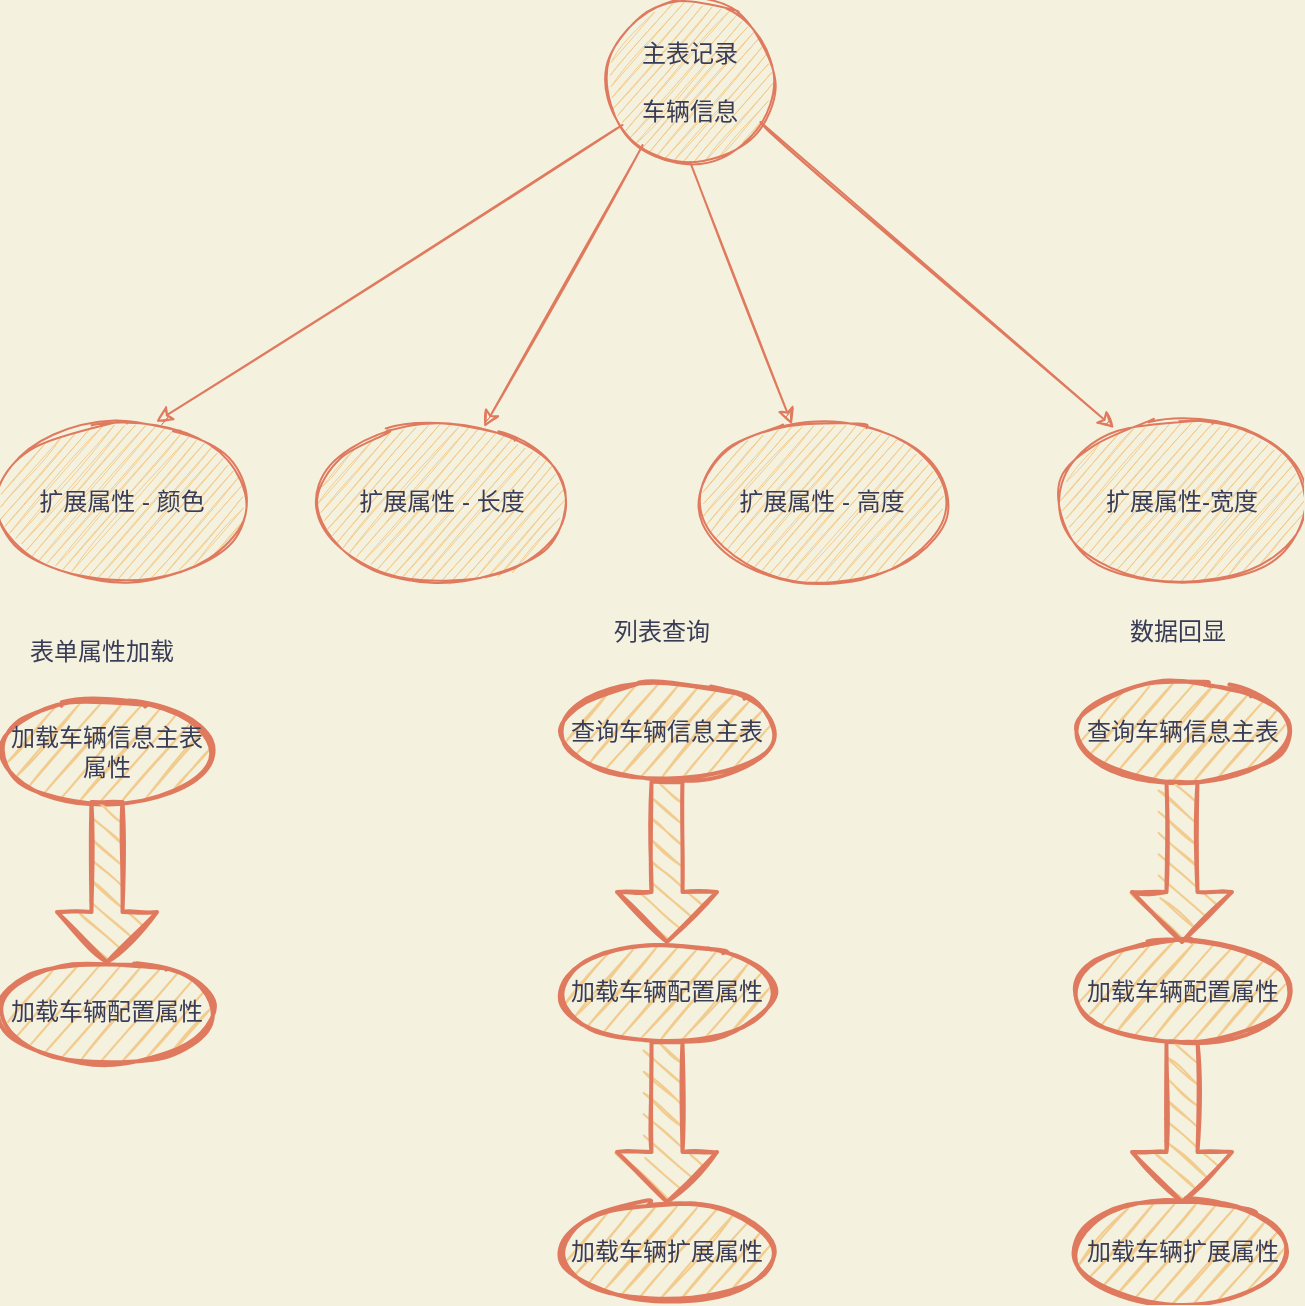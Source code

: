 <mxfile version="15.5.9" type="github">
  <diagram id="NGr0LPWtKBCf_N33pBbX" name="Page-1">
    <mxGraphModel dx="1298" dy="866" grid="1" gridSize="10" guides="1" tooltips="1" connect="1" arrows="1" fold="1" page="1" pageScale="1" pageWidth="827" pageHeight="1169" background="#F4F1DE" math="0" shadow="0">
      <root>
        <mxCell id="0" />
        <mxCell id="1" parent="0" />
        <mxCell id="n8QXb9TwwnBLtfPOe3GQ-1" value="扩展属性 - 颜色" style="ellipse;whiteSpace=wrap;html=1;fillColor=#F2CC8F;strokeColor=#E07A5F;fontColor=#393C56;rounded=1;sketch=1;" vertex="1" parent="1">
          <mxGeometry x="100" y="320" width="120" height="80" as="geometry" />
        </mxCell>
        <mxCell id="n8QXb9TwwnBLtfPOe3GQ-2" value="扩展属性 - 长度" style="ellipse;whiteSpace=wrap;html=1;fillColor=#F2CC8F;strokeColor=#E07A5F;fontColor=#393C56;rounded=1;sketch=1;" vertex="1" parent="1">
          <mxGeometry x="260" y="320" width="120" height="80" as="geometry" />
        </mxCell>
        <mxCell id="n8QXb9TwwnBLtfPOe3GQ-3" value="扩展属性 - 高度" style="ellipse;whiteSpace=wrap;html=1;fillColor=#F2CC8F;strokeColor=#E07A5F;fontColor=#393C56;rounded=1;sketch=1;" vertex="1" parent="1">
          <mxGeometry x="450" y="320" width="120" height="80" as="geometry" />
        </mxCell>
        <mxCell id="n8QXb9TwwnBLtfPOe3GQ-4" value="扩展属性-宽度" style="ellipse;whiteSpace=wrap;html=1;fillColor=#F2CC8F;strokeColor=#E07A5F;fontColor=#393C56;rounded=1;sketch=1;" vertex="1" parent="1">
          <mxGeometry x="630" y="320" width="120" height="80" as="geometry" />
        </mxCell>
        <mxCell id="n8QXb9TwwnBLtfPOe3GQ-6" value="主表记录&lt;br&gt;&lt;br&gt;车辆信息" style="ellipse;whiteSpace=wrap;html=1;aspect=fixed;fillColor=#F2CC8F;strokeColor=#E07A5F;fontColor=#393C56;rounded=1;sketch=1;" vertex="1" parent="1">
          <mxGeometry x="404" y="110" width="80" height="80" as="geometry" />
        </mxCell>
        <mxCell id="n8QXb9TwwnBLtfPOe3GQ-14" value="" style="endArrow=classic;html=1;entryX=0.642;entryY=0;entryDx=0;entryDy=0;entryPerimeter=0;strokeColor=#E07A5F;fontColor=#393C56;labelBackgroundColor=#F4F1DE;sketch=1;curved=1;" edge="1" parent="1" source="n8QXb9TwwnBLtfPOe3GQ-6" target="n8QXb9TwwnBLtfPOe3GQ-1">
          <mxGeometry width="50" height="50" relative="1" as="geometry">
            <mxPoint x="310" y="270" as="sourcePoint" />
            <mxPoint x="280" y="300" as="targetPoint" />
          </mxGeometry>
        </mxCell>
        <mxCell id="n8QXb9TwwnBLtfPOe3GQ-15" value="" style="endArrow=classic;html=1;strokeColor=#E07A5F;fontColor=#393C56;labelBackgroundColor=#F4F1DE;sketch=1;curved=1;" edge="1" parent="1" target="n8QXb9TwwnBLtfPOe3GQ-2">
          <mxGeometry width="50" height="50" relative="1" as="geometry">
            <mxPoint x="420.295" y="181.541" as="sourcePoint" />
            <mxPoint x="187.04" y="330" as="targetPoint" />
          </mxGeometry>
        </mxCell>
        <mxCell id="n8QXb9TwwnBLtfPOe3GQ-16" value="" style="endArrow=classic;html=1;exitX=0.5;exitY=1;exitDx=0;exitDy=0;strokeColor=#E07A5F;fontColor=#393C56;labelBackgroundColor=#F4F1DE;sketch=1;curved=1;" edge="1" parent="1" source="n8QXb9TwwnBLtfPOe3GQ-6" target="n8QXb9TwwnBLtfPOe3GQ-3">
          <mxGeometry width="50" height="50" relative="1" as="geometry">
            <mxPoint x="430.295" y="191.541" as="sourcePoint" />
            <mxPoint x="351.044" y="332.541" as="targetPoint" />
          </mxGeometry>
        </mxCell>
        <mxCell id="n8QXb9TwwnBLtfPOe3GQ-17" value="" style="endArrow=classic;html=1;entryX=0.217;entryY=0.038;entryDx=0;entryDy=0;entryPerimeter=0;strokeColor=#E07A5F;fontColor=#393C56;labelBackgroundColor=#F4F1DE;sketch=1;curved=1;" edge="1" parent="1" target="n8QXb9TwwnBLtfPOe3GQ-4">
          <mxGeometry width="50" height="50" relative="1" as="geometry">
            <mxPoint x="479.255" y="170.001" as="sourcePoint" />
            <mxPoint x="400.004" y="311.001" as="targetPoint" />
          </mxGeometry>
        </mxCell>
        <mxCell id="n8QXb9TwwnBLtfPOe3GQ-18" value="表单属性加载" style="text;html=1;strokeColor=none;fillColor=none;align=center;verticalAlign=middle;whiteSpace=wrap;fontColor=#393C56;rounded=1;sketch=1;" vertex="1" parent="1">
          <mxGeometry x="105" y="420" width="90" height="30" as="geometry" />
        </mxCell>
        <mxCell id="n8QXb9TwwnBLtfPOe3GQ-19" value="加载车辆信息主表属性" style="strokeWidth=2;html=1;shape=mxgraph.flowchart.start_2;whiteSpace=wrap;fillColor=#F2CC8F;strokeColor=#E07A5F;fontColor=#393C56;rounded=1;sketch=1;" vertex="1" parent="1">
          <mxGeometry x="100" y="460" width="105" height="50" as="geometry" />
        </mxCell>
        <mxCell id="n8QXb9TwwnBLtfPOe3GQ-20" value="" style="verticalLabelPosition=bottom;verticalAlign=top;html=1;strokeWidth=2;shape=mxgraph.arrows2.arrow;dy=0.69;dx=25;notch=0;direction=south;fillColor=#F2CC8F;strokeColor=#E07A5F;fontColor=#393C56;rounded=1;sketch=1;" vertex="1" parent="1">
          <mxGeometry x="127.5" y="510" width="50" height="80" as="geometry" />
        </mxCell>
        <mxCell id="n8QXb9TwwnBLtfPOe3GQ-21" value="加载车辆配置属性" style="strokeWidth=2;html=1;shape=mxgraph.flowchart.start_2;whiteSpace=wrap;fillColor=#F2CC8F;strokeColor=#E07A5F;fontColor=#393C56;rounded=1;sketch=1;" vertex="1" parent="1">
          <mxGeometry x="100" y="590" width="105" height="50" as="geometry" />
        </mxCell>
        <mxCell id="n8QXb9TwwnBLtfPOe3GQ-27" value="列表查询" style="text;html=1;strokeColor=none;fillColor=none;align=center;verticalAlign=middle;whiteSpace=wrap;fontColor=#393C56;rounded=1;sketch=1;" vertex="1" parent="1">
          <mxGeometry x="385" y="410" width="90" height="30" as="geometry" />
        </mxCell>
        <mxCell id="n8QXb9TwwnBLtfPOe3GQ-28" value="查询车辆信息主表" style="strokeWidth=2;html=1;shape=mxgraph.flowchart.start_2;whiteSpace=wrap;fillColor=#F2CC8F;strokeColor=#E07A5F;fontColor=#393C56;rounded=1;sketch=1;" vertex="1" parent="1">
          <mxGeometry x="380" y="450" width="105" height="50" as="geometry" />
        </mxCell>
        <mxCell id="n8QXb9TwwnBLtfPOe3GQ-29" value="" style="verticalLabelPosition=bottom;verticalAlign=top;html=1;strokeWidth=2;shape=mxgraph.arrows2.arrow;dy=0.69;dx=25;notch=0;direction=south;fillColor=#F2CC8F;strokeColor=#E07A5F;fontColor=#393C56;rounded=1;sketch=1;" vertex="1" parent="1">
          <mxGeometry x="407.5" y="500" width="50" height="80" as="geometry" />
        </mxCell>
        <mxCell id="n8QXb9TwwnBLtfPOe3GQ-30" value="加载车辆配置属性" style="strokeWidth=2;html=1;shape=mxgraph.flowchart.start_2;whiteSpace=wrap;fillColor=#F2CC8F;strokeColor=#E07A5F;fontColor=#393C56;rounded=1;sketch=1;" vertex="1" parent="1">
          <mxGeometry x="380" y="580" width="105" height="50" as="geometry" />
        </mxCell>
        <mxCell id="n8QXb9TwwnBLtfPOe3GQ-31" value="" style="verticalLabelPosition=bottom;verticalAlign=top;html=1;strokeWidth=2;shape=mxgraph.arrows2.arrow;dy=0.69;dx=25;notch=0;direction=south;fillColor=#F2CC8F;strokeColor=#E07A5F;fontColor=#393C56;rounded=1;sketch=1;" vertex="1" parent="1">
          <mxGeometry x="407.5" y="630" width="50" height="80" as="geometry" />
        </mxCell>
        <mxCell id="n8QXb9TwwnBLtfPOe3GQ-32" value="加载车辆扩展属性" style="strokeWidth=2;html=1;shape=mxgraph.flowchart.start_2;whiteSpace=wrap;fillColor=#F2CC8F;strokeColor=#E07A5F;fontColor=#393C56;rounded=1;sketch=1;" vertex="1" parent="1">
          <mxGeometry x="380" y="710" width="105" height="50" as="geometry" />
        </mxCell>
        <mxCell id="n8QXb9TwwnBLtfPOe3GQ-33" value="数据回显" style="text;html=1;strokeColor=none;fillColor=none;align=center;verticalAlign=middle;whiteSpace=wrap;fontColor=#393C56;rounded=1;sketch=1;" vertex="1" parent="1">
          <mxGeometry x="642.5" y="410" width="90" height="30" as="geometry" />
        </mxCell>
        <mxCell id="n8QXb9TwwnBLtfPOe3GQ-34" value="查询车辆信息主表" style="strokeWidth=2;html=1;shape=mxgraph.flowchart.start_2;whiteSpace=wrap;fillColor=#F2CC8F;strokeColor=#E07A5F;fontColor=#393C56;rounded=1;sketch=1;" vertex="1" parent="1">
          <mxGeometry x="637.5" y="450" width="105" height="50" as="geometry" />
        </mxCell>
        <mxCell id="n8QXb9TwwnBLtfPOe3GQ-35" value="" style="verticalLabelPosition=bottom;verticalAlign=top;html=1;strokeWidth=2;shape=mxgraph.arrows2.arrow;dy=0.69;dx=25;notch=0;direction=south;fillColor=#F2CC8F;strokeColor=#E07A5F;fontColor=#393C56;rounded=1;sketch=1;" vertex="1" parent="1">
          <mxGeometry x="665" y="500" width="50" height="80" as="geometry" />
        </mxCell>
        <mxCell id="n8QXb9TwwnBLtfPOe3GQ-36" value="加载车辆配置属性" style="strokeWidth=2;html=1;shape=mxgraph.flowchart.start_2;whiteSpace=wrap;fillColor=#F2CC8F;strokeColor=#E07A5F;fontColor=#393C56;rounded=1;sketch=1;" vertex="1" parent="1">
          <mxGeometry x="637.5" y="580" width="105" height="50" as="geometry" />
        </mxCell>
        <mxCell id="n8QXb9TwwnBLtfPOe3GQ-37" value="" style="verticalLabelPosition=bottom;verticalAlign=top;html=1;strokeWidth=2;shape=mxgraph.arrows2.arrow;dy=0.69;dx=25;notch=0;direction=south;fillColor=#F2CC8F;strokeColor=#E07A5F;fontColor=#393C56;rounded=1;sketch=1;" vertex="1" parent="1">
          <mxGeometry x="665" y="630" width="50" height="80" as="geometry" />
        </mxCell>
        <mxCell id="n8QXb9TwwnBLtfPOe3GQ-38" value="加载车辆扩展属性" style="strokeWidth=2;html=1;shape=mxgraph.flowchart.start_2;whiteSpace=wrap;fillColor=#F2CC8F;strokeColor=#E07A5F;fontColor=#393C56;rounded=1;sketch=1;" vertex="1" parent="1">
          <mxGeometry x="637.5" y="710" width="105" height="50" as="geometry" />
        </mxCell>
      </root>
    </mxGraphModel>
  </diagram>
</mxfile>
